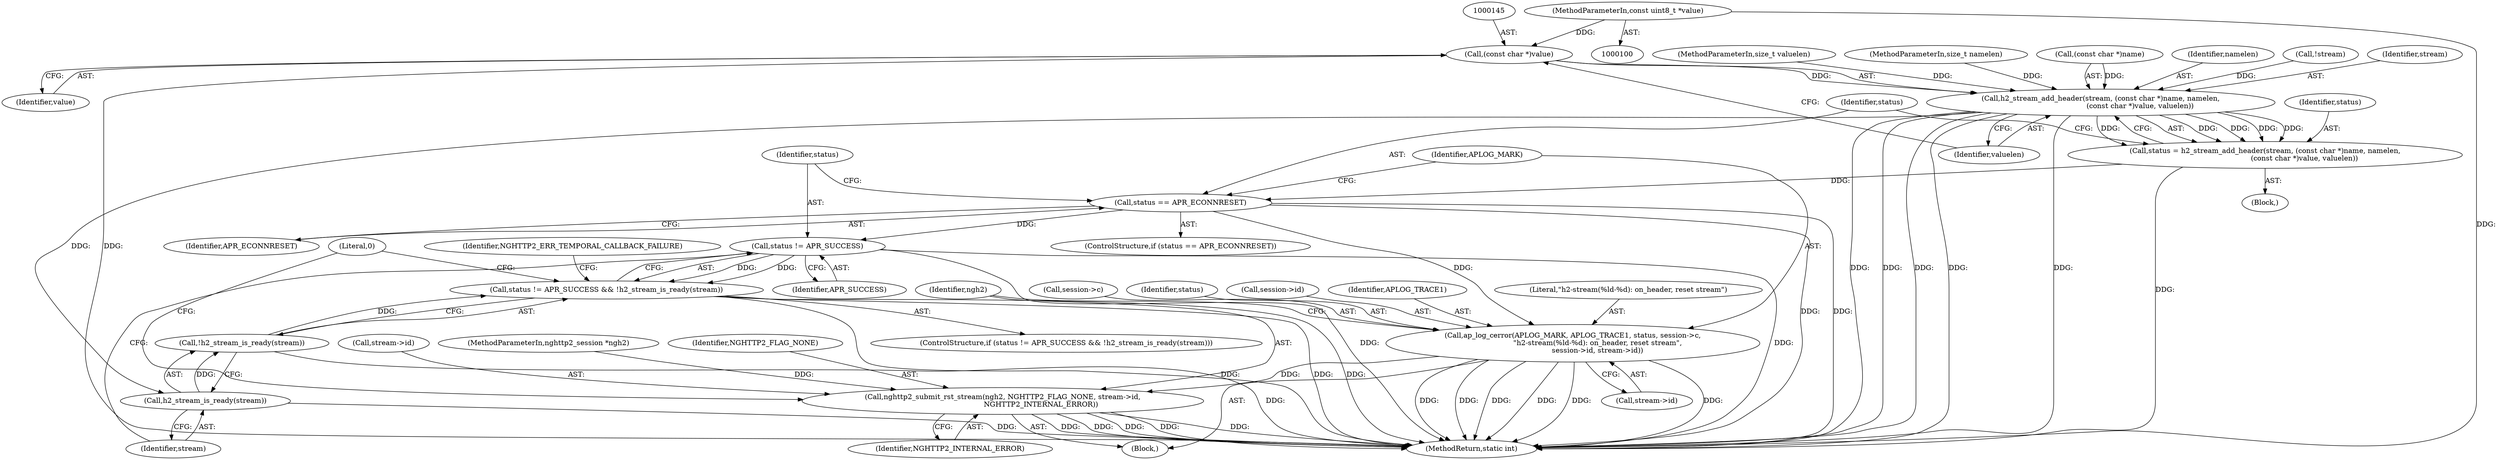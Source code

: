 digraph "0_httpd_29c63b786ae028d82405421585e91283c8fa0da3@pointer" {
"1000144" [label="(Call,(const char *)value)"];
"1000105" [label="(MethodParameterIn,const uint8_t *value)"];
"1000138" [label="(Call,h2_stream_add_header(stream, (const char *)name, namelen,\n                                   (const char *)value, valuelen))"];
"1000136" [label="(Call,status = h2_stream_add_header(stream, (const char *)name, namelen,\n                                   (const char *)value, valuelen))"];
"1000149" [label="(Call,status == APR_ECONNRESET)"];
"1000153" [label="(Call,ap_log_cerror(APLOG_MARK, APLOG_TRACE1, status, session->c,\n                      \"h2-stream(%ld-%d): on_header, reset stream\",\n                      session->id, stream->id))"];
"1000167" [label="(Call,nghttp2_submit_rst_stream(ngh2, NGHTTP2_FLAG_NONE, stream->id,\n                                  NGHTTP2_INTERNAL_ERROR))"];
"1000177" [label="(Call,status != APR_SUCCESS)"];
"1000176" [label="(Call,status != APR_SUCCESS && !h2_stream_is_ready(stream))"];
"1000181" [label="(Call,h2_stream_is_ready(stream))"];
"1000180" [label="(Call,!h2_stream_is_ready(stream))"];
"1000185" [label="(Identifier,NGHTTP2_ERR_TEMPORAL_CALLBACK_FAILURE)"];
"1000160" [label="(Literal,\"h2-stream(%ld-%d): on_header, reset stream\")"];
"1000157" [label="(Call,session->c)"];
"1000138" [label="(Call,h2_stream_add_header(stream, (const char *)name, namelen,\n                                   (const char *)value, valuelen))"];
"1000104" [label="(MethodParameterIn,size_t namelen)"];
"1000150" [label="(Identifier,status)"];
"1000156" [label="(Identifier,status)"];
"1000146" [label="(Identifier,value)"];
"1000187" [label="(Literal,0)"];
"1000161" [label="(Call,session->id)"];
"1000175" [label="(ControlStructure,if (status != APR_SUCCESS && !h2_stream_is_ready(stream)))"];
"1000155" [label="(Identifier,APLOG_TRACE1)"];
"1000177" [label="(Call,status != APR_SUCCESS)"];
"1000176" [label="(Call,status != APR_SUCCESS && !h2_stream_is_ready(stream))"];
"1000169" [label="(Identifier,NGHTTP2_FLAG_NONE)"];
"1000179" [label="(Identifier,APR_SUCCESS)"];
"1000148" [label="(ControlStructure,if (status == APR_ECONNRESET))"];
"1000136" [label="(Call,status = h2_stream_add_header(stream, (const char *)name, namelen,\n                                   (const char *)value, valuelen))"];
"1000109" [label="(Block,)"];
"1000170" [label="(Call,stream->id)"];
"1000168" [label="(Identifier,ngh2)"];
"1000140" [label="(Call,(const char *)name)"];
"1000143" [label="(Identifier,namelen)"];
"1000188" [label="(MethodReturn,static int)"];
"1000181" [label="(Call,h2_stream_is_ready(stream))"];
"1000154" [label="(Identifier,APLOG_MARK)"];
"1000167" [label="(Call,nghttp2_submit_rst_stream(ngh2, NGHTTP2_FLAG_NONE, stream->id,\n                                  NGHTTP2_INTERNAL_ERROR))"];
"1000131" [label="(Call,!stream)"];
"1000149" [label="(Call,status == APR_ECONNRESET)"];
"1000164" [label="(Call,stream->id)"];
"1000178" [label="(Identifier,status)"];
"1000182" [label="(Identifier,stream)"];
"1000173" [label="(Identifier,NGHTTP2_INTERNAL_ERROR)"];
"1000153" [label="(Call,ap_log_cerror(APLOG_MARK, APLOG_TRACE1, status, session->c,\n                      \"h2-stream(%ld-%d): on_header, reset stream\",\n                      session->id, stream->id))"];
"1000147" [label="(Identifier,valuelen)"];
"1000151" [label="(Identifier,APR_ECONNRESET)"];
"1000180" [label="(Call,!h2_stream_is_ready(stream))"];
"1000105" [label="(MethodParameterIn,const uint8_t *value)"];
"1000101" [label="(MethodParameterIn,nghttp2_session *ngh2)"];
"1000152" [label="(Block,)"];
"1000139" [label="(Identifier,stream)"];
"1000106" [label="(MethodParameterIn,size_t valuelen)"];
"1000144" [label="(Call,(const char *)value)"];
"1000137" [label="(Identifier,status)"];
"1000144" -> "1000138"  [label="AST: "];
"1000144" -> "1000146"  [label="CFG: "];
"1000145" -> "1000144"  [label="AST: "];
"1000146" -> "1000144"  [label="AST: "];
"1000147" -> "1000144"  [label="CFG: "];
"1000144" -> "1000188"  [label="DDG: "];
"1000144" -> "1000138"  [label="DDG: "];
"1000105" -> "1000144"  [label="DDG: "];
"1000105" -> "1000100"  [label="AST: "];
"1000105" -> "1000188"  [label="DDG: "];
"1000138" -> "1000136"  [label="AST: "];
"1000138" -> "1000147"  [label="CFG: "];
"1000139" -> "1000138"  [label="AST: "];
"1000140" -> "1000138"  [label="AST: "];
"1000143" -> "1000138"  [label="AST: "];
"1000147" -> "1000138"  [label="AST: "];
"1000136" -> "1000138"  [label="CFG: "];
"1000138" -> "1000188"  [label="DDG: "];
"1000138" -> "1000188"  [label="DDG: "];
"1000138" -> "1000188"  [label="DDG: "];
"1000138" -> "1000188"  [label="DDG: "];
"1000138" -> "1000188"  [label="DDG: "];
"1000138" -> "1000136"  [label="DDG: "];
"1000138" -> "1000136"  [label="DDG: "];
"1000138" -> "1000136"  [label="DDG: "];
"1000138" -> "1000136"  [label="DDG: "];
"1000138" -> "1000136"  [label="DDG: "];
"1000131" -> "1000138"  [label="DDG: "];
"1000140" -> "1000138"  [label="DDG: "];
"1000104" -> "1000138"  [label="DDG: "];
"1000106" -> "1000138"  [label="DDG: "];
"1000138" -> "1000181"  [label="DDG: "];
"1000136" -> "1000109"  [label="AST: "];
"1000137" -> "1000136"  [label="AST: "];
"1000150" -> "1000136"  [label="CFG: "];
"1000136" -> "1000188"  [label="DDG: "];
"1000136" -> "1000149"  [label="DDG: "];
"1000149" -> "1000148"  [label="AST: "];
"1000149" -> "1000151"  [label="CFG: "];
"1000150" -> "1000149"  [label="AST: "];
"1000151" -> "1000149"  [label="AST: "];
"1000154" -> "1000149"  [label="CFG: "];
"1000178" -> "1000149"  [label="CFG: "];
"1000149" -> "1000188"  [label="DDG: "];
"1000149" -> "1000188"  [label="DDG: "];
"1000149" -> "1000153"  [label="DDG: "];
"1000149" -> "1000177"  [label="DDG: "];
"1000153" -> "1000152"  [label="AST: "];
"1000153" -> "1000164"  [label="CFG: "];
"1000154" -> "1000153"  [label="AST: "];
"1000155" -> "1000153"  [label="AST: "];
"1000156" -> "1000153"  [label="AST: "];
"1000157" -> "1000153"  [label="AST: "];
"1000160" -> "1000153"  [label="AST: "];
"1000161" -> "1000153"  [label="AST: "];
"1000164" -> "1000153"  [label="AST: "];
"1000168" -> "1000153"  [label="CFG: "];
"1000153" -> "1000188"  [label="DDG: "];
"1000153" -> "1000188"  [label="DDG: "];
"1000153" -> "1000188"  [label="DDG: "];
"1000153" -> "1000188"  [label="DDG: "];
"1000153" -> "1000188"  [label="DDG: "];
"1000153" -> "1000188"  [label="DDG: "];
"1000153" -> "1000167"  [label="DDG: "];
"1000167" -> "1000152"  [label="AST: "];
"1000167" -> "1000173"  [label="CFG: "];
"1000168" -> "1000167"  [label="AST: "];
"1000169" -> "1000167"  [label="AST: "];
"1000170" -> "1000167"  [label="AST: "];
"1000173" -> "1000167"  [label="AST: "];
"1000187" -> "1000167"  [label="CFG: "];
"1000167" -> "1000188"  [label="DDG: "];
"1000167" -> "1000188"  [label="DDG: "];
"1000167" -> "1000188"  [label="DDG: "];
"1000167" -> "1000188"  [label="DDG: "];
"1000167" -> "1000188"  [label="DDG: "];
"1000101" -> "1000167"  [label="DDG: "];
"1000177" -> "1000176"  [label="AST: "];
"1000177" -> "1000179"  [label="CFG: "];
"1000178" -> "1000177"  [label="AST: "];
"1000179" -> "1000177"  [label="AST: "];
"1000182" -> "1000177"  [label="CFG: "];
"1000176" -> "1000177"  [label="CFG: "];
"1000177" -> "1000188"  [label="DDG: "];
"1000177" -> "1000188"  [label="DDG: "];
"1000177" -> "1000176"  [label="DDG: "];
"1000177" -> "1000176"  [label="DDG: "];
"1000176" -> "1000175"  [label="AST: "];
"1000176" -> "1000180"  [label="CFG: "];
"1000180" -> "1000176"  [label="AST: "];
"1000185" -> "1000176"  [label="CFG: "];
"1000187" -> "1000176"  [label="CFG: "];
"1000176" -> "1000188"  [label="DDG: "];
"1000176" -> "1000188"  [label="DDG: "];
"1000176" -> "1000188"  [label="DDG: "];
"1000180" -> "1000176"  [label="DDG: "];
"1000181" -> "1000180"  [label="AST: "];
"1000181" -> "1000182"  [label="CFG: "];
"1000182" -> "1000181"  [label="AST: "];
"1000180" -> "1000181"  [label="CFG: "];
"1000181" -> "1000188"  [label="DDG: "];
"1000181" -> "1000180"  [label="DDG: "];
"1000180" -> "1000188"  [label="DDG: "];
}
